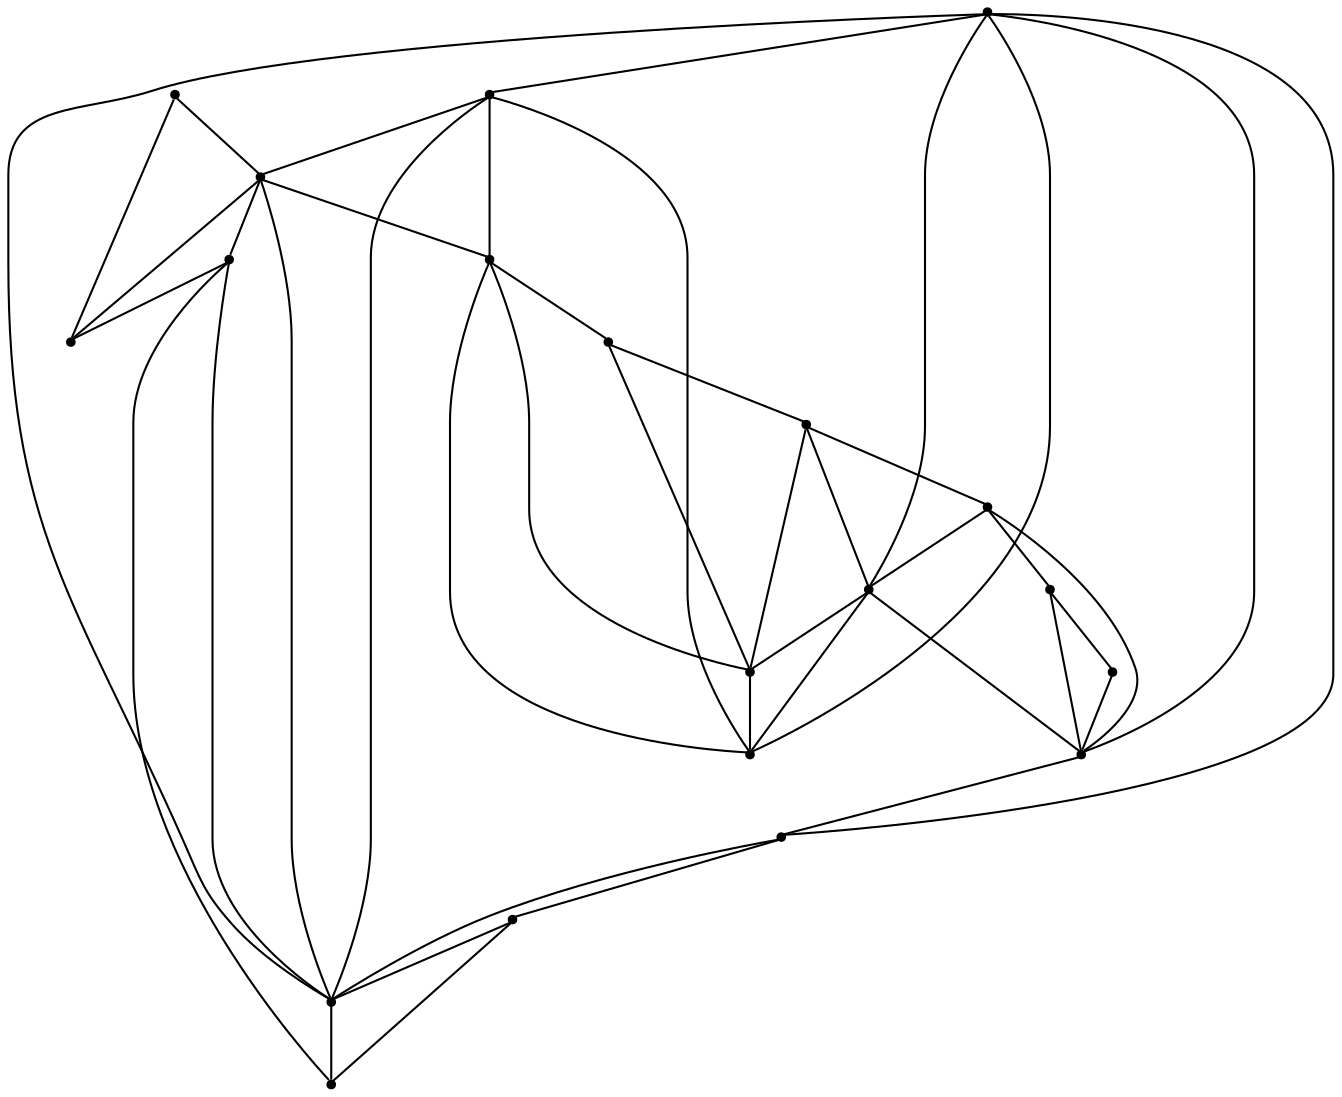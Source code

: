 graph {
  node [shape=point,comment="{\"directed\":false,\"doi\":\"10.1007/978-3-642-18469-7_12\",\"figure\":\"4 (1)\"}"]

  v0 [pos="898.2047753814143,894.9485784585125"]
  v1 [pos="815.7273286737621,875.3047588592334"]
  v2 [pos="804.2460258580016,985.0910069624481"]
  v3 [pos="799.9779104543859,786.4760833712396"]
  v4 [pos="774.7184874902186,758.5820773306617"]
  v5 [pos="770.5233725211352,890.4947648101863"]
  v6 [pos="741.9581068239328,722.4012738058922"]
  v7 [pos="732.9507217630562,982.6906706235476"]
  v8 [pos="715.0630064398665,761.9564136639203"]
  v9 [pos="702.1492629772699,812.7614609140603"]
  v10 [pos="690.269663173098,867.2639214513072"]
  v11 [pos="686.3653886800561,981.121769002121"]
  v12 [pos="651.0028901059345,710.1429968689514"]
  v13 [pos="665.4262106518562,637.885674856919"]
  v14 [pos="631.434621741618,840.5356981325995"]
  v15 [pos="595.4976802188374,748.5710475693306"]
  v16 [pos="945.3530501460945,947.0172710358412"]
  v17 [pos="873.2706330634262,987.4173581543129"]
  v18 [pos="548.8237412477691,629.122711255588"]
  v19 [pos="596.2264278558738,561.4691603246256"]

  v18 -- v19 [id="-2",pos="548.8237412477691,629.122711255588 596.2264278558738,561.4691603246256 596.2264278558738,561.4691603246256 596.2264278558738,561.4691603246256"]
  v18 -- v13 [id="-3",pos="548.8237412477691,629.122711255588 665.4262106518562,637.885674856919 665.4262106518562,637.885674856919 665.4262106518562,637.885674856919"]
  v15 -- v13 [id="-5",pos="595.4976802188374,748.5710475693306 665.4262106518562,637.885674856919 665.4262106518562,637.885674856919 665.4262106518562,637.885674856919"]
  v19 -- v13 [id="-7",pos="596.2264278558738,561.4691603246256 665.4262106518562,637.885674856919 665.4262106518562,637.885674856919 665.4262106518562,637.885674856919"]
  v13 -- v6 [id="-20",pos="665.4262106518562,637.885674856919 741.9581068239328,722.4012738058922 741.9581068239328,722.4012738058922 741.9581068239328,722.4012738058922"]
  v11 -- v14 [id="-23",pos="686.3653886800561,981.121769002121 631.434621741618,840.5356981325995 631.434621741618,840.5356981325995 631.434621741618,840.5356981325995"]
  v14 -- v15 [id="-24",pos="631.434621741618,840.5356981325995 595.4976802188374,748.5710475693306 595.4976802188374,748.5710475693306 595.4976802188374,748.5710475693306"]
  v15 -- v18 [id="-25",pos="595.4976802188374,748.5710475693306 548.8237412477691,629.122711255588 548.8237412477691,629.122711255588 548.8237412477691,629.122711255588"]
  v7 -- v11 [id="-54",pos="732.9507217630562,982.6906706235476 686.3653886800561,981.121769002121 686.3653886800561,981.121769002121 686.3653886800561,981.121769002121"]
  v6 -- v4 [id="-61",pos="741.9581068239328,722.4012738058922 774.7184874902186,758.5820773306617 774.7184874902186,758.5820773306617 774.7184874902186,758.5820773306617"]
  v4 -- v3 [id="-62",pos="774.7184874902186,758.5820773306617 799.9779104543859,786.4760833712396 799.9779104543859,786.4760833712396 799.9779104543859,786.4760833712396"]
  v3 -- v0 [id="-63",pos="799.9779104543859,786.4760833712396 898.2047753814143,894.9485784585125 898.2047753814143,894.9485784585125 898.2047753814143,894.9485784585125"]
  v0 -- v16 [id="-64",pos="898.2047753814143,894.9485784585125 945.3530501460945,947.0172710358412 945.3530501460945,947.0172710358412 945.3530501460945,947.0172710358412"]
  v2 -- v0 [id="-80",pos="804.2460258580016,985.0910069624481 898.2047753814143,894.9485784585125 898.2047753814143,894.9485784585125 898.2047753814143,894.9485784585125"]
  v2 -- v7 [id="-81",pos="804.2460258580016,985.0910069624481 732.9507217630562,982.6906706235476 732.9507217630562,982.6906706235476 732.9507217630562,982.6906706235476"]
  v2 -- v16 [id="-82",pos="804.2460258580016,985.0910069624481 945.3530501460945,947.0172710358412 945.3530501460945,947.0172710358412 945.3530501460945,947.0172710358412"]
  v17 -- v16 [id="-93",pos="873.2706330634262,987.4173581543129 945.3530501460945,947.0172710358412 945.3530501460945,947.0172710358412 945.3530501460945,947.0172710358412"]
  v17 -- v2 [id="-94",pos="873.2706330634262,987.4173581543129 804.2460258580016,985.0910069624481 804.2460258580016,985.0910069624481 804.2460258580016,985.0910069624481"]
  v15 -- v12 [id="-99",pos="595.4976802188374,748.5710475693306 604.4780221899986,745.2538295500601 613.4562643447817,741.9366751192271 618.9524382677829,737.4692694423843 624.4486758215835,733.0019273539791 626.4669811455586,727.3801371826889 631.2334370618337,722.6335782652037 635.995693345353,717.8869557592809 643.5019005884163,714.0155645071632 651.0028901059345,710.1429968689514"]
  v14 -- v10 [id="-102",pos="631.434621741618,840.5356981325995 638.7563155743218,844.7989213366168 646.0748755901584,849.0579477037589 652.3967227652766,850.8123526944939 658.7186335711943,852.5668212736665 664.0396955344371,851.8125352279942 670.1864307497968,854.1379007990776 676.3331659651567,856.4632663701609 683.3013747998777,861.8641503095622 690.269663173098,867.2639214513072"]
  v0 -- v1 [id="-103",pos="898.2047753814143,894.9485784585125 887.2321689909041,892.1315470886483 876.2522927815705,889.3102552934714 866.2982086882496,889.2518811078427 856.3441882257279,889.1893736737762 847.4118238772622,891.8939806861334 839.1550277252923,890.0270241610164 830.8981679425228,888.164200884337 823.3127403542926,881.7340109070586 815.7273286737621,875.3047588592334"]
  v12 -- v10 [id="-107",pos="651.0028901059345,710.1429968689514 652.2591529771234,728.4553540724439 653.5101981227672,746.76659847828 656.925517646051,761.0730430901149 660.3367011673785,775.375354453512 665.9204310702589,785.6728024344704 668.0638981765178,796.7662504761038 670.2115012847332,807.855501680862 668.9187779655277,819.740752946295 672.0504950161941,831.626004211728 675.1780760649038,843.5070586402858 682.7301611142847,855.3881130688435 690.269663173098,867.2639214513072"]
  v14 -- v12 [id="-108",pos="631.434621741618,840.5356981325995 636.4168656061238,829.4131265865892 641.3959756537625,818.2904914521415 641.4001752865184,803.9548597474923 641.4001752865184,789.6192916312805 636.4210652388797,772.0664665195545 637.1925250499668,755.8971986310403 637.963984861054,739.7279943309635 644.4860145308671,724.9380868287858 651.0028901059345,710.1429968689514"]
  v12 -- v13 [id="-109",pos="651.0028901059345,710.1429968689514 655.4826892712241,701.9385941026555 659.9572070801693,693.7331421271408 661.0872900762851,687.0987696770372 662.217373072401,680.464333638496 660.0072208884433,675.4052375506786 660.1740608442888,667.4622786451805 660.3408371693349,659.5235165765574 662.8846056341843,648.7050885271289 665.4262106518562,637.885674856919"]
  v13 -- v8 [id="-111",pos="665.4262106518562,637.885674856919 672.7802766537195,657.864939361141 680.1321792084055,677.8430910677066 686.2247009827355,688.7240265512016 692.3130867551089,699.6048984462592 697.1420281163269,701.388554118246 701.7417077075559,712.0777068742291 706.3371240352295,722.7669232186496 710.6990789601584,742.3617638239411 715.0630064398665,761.9564136639203"]
  v1 -- v3 [id="-115",pos="815.7273286737621,875.3047588592334 825.4645430952638,870.453040563226 835.1933741589537,865.5981269482339 834.5553481340633,855.9632704860671 833.9173221091729,846.3242171870249 822.9041033609899,831.905221040808 815.4145673873512,819.5282403881566 807.9208954117561,807.1513233239427 803.9509698415045,796.8162945764195 799.9779104543859,786.4760833712396"]
  v12 -- v9 [id="-116",pos="651.0028901059345,710.1429968689514 658.2724544062864,716.6785210929552 665.5326013483374,723.212868930865 670.9537545589276,735.5648593275773 676.3791074022736,747.9167861358521 679.9612032506036,766.0863555029293 684.8527573183632,779.926060983485 689.7484473880792,793.7616332156028 695.9493960444688,803.2631447243239 702.1492629772699,812.7614609140603"]
  v10 -- v9 [id="-119",pos="690.269663173098,867.2639214513072 693.5724039046657,860.8097904273086 696.866824909221,854.3546101940912 696.4122464788014,848.0452382480704 695.9577316791812,841.7359298904871 691.7542810753854,835.5766266569758 692.087897356277,829.7256637569213 692.4173140044128,823.870567608429 697.2838611680354,818.315545296518 702.1492629772699,812.7614609140603"]
  v10 -- v7 [id="-121",pos="690.269663173098,867.2639214513072 695.2404216783245,877.2499450595899 700.2028604565386,887.2348558702162 701.428835067246,896.2988153404723 702.6548733087528,905.366908059166 700.1403113807964,913.5181826859274 702.479697718195,925.7035077879417 704.8191476863929,937.8887693015186 712.0084099179893,954.108017701911 717.8966131956679,964.2804508147366 723.7848164733465,974.4487506791244 728.3718971663079,978.5702988443829 732.9507217630562,982.6906706235476"]
  v8 -- v12 [id="-122",pos="715.0630064398665,761.9564136639203 708.0343483457813,760.3187570444426 701.0077264372745,758.6768399996521 694.4898327694178,749.3628507931303 687.9720027323606,740.0447283381709 681.962837305154,723.0545337214801 674.8027816104504,715.2365896841147 667.6385262829912,707.4228424836245 659.3233170572354,708.785542699335 651.0028901059345,710.1429968689514"]
  v9 -- v8 [id="-126",pos="702.1492629772699,812.7614609140603 705.9492943133081,808.1097282540029 709.7483075565569,803.4589971118362 709.5481250618622,797.7747630949171 709.352142199923,792.0904654895605 705.1611632327962,785.3727285978891 705.4155591685209,779.2342823718791 705.6698914734463,773.0916393089938 710.3654626792668,767.5240900748945 715.0630064398665,761.9564136639203"]
  v9 -- v5 [id="-128",pos="702.1492629772699,812.7614609140603 708.784937254688,814.1606767900074 715.4195934393167,815.5608941838452 722.6838763833241,826.3751253963986 729.9482229581309,837.1893566089519 737.8463959250723,857.4217348886585 745.923880484528,869.6778975100524 754.001428674783,881.9339965430087 762.2623608287096,886.2138799176521 770.5233725211352,890.4947648101863"]
  v8 -- v6 [id="-134",pos="715.0630064398665,761.9564136639203 719.5021455243838,757.4599480711382 723.9391847925231,752.959285641481 725.7198290809976,748.2293233061843 727.5004097386726,743.499424559325 726.6247226782815,738.5361562468262 728.889088303269,734.1937654381163 731.1534539282565,729.8513746294065 736.5537362366662,726.1257916644853 741.9581068239328,722.4012738058922"]
  v9 -- v7 [id="-136",pos="702.1492629772699,812.7614609140603 703.9517962607141,825.1666271416353 705.7532478205698,837.5727312986635 711.7290070781276,850.6832045779234 717.7089659684412,863.7936142687457 727.8631689256578,877.6083294933624 731.5745625582281,890.1186550994596 735.2859561907984,902.6247838686816 732.5587401314783,913.822453359384 731.7163319791372,929.0373859778383 730.8739874575954,944.2481217594175 731.9165144738321,963.4719874203108 732.9507217630562,982.6906706235476"]
  v8 -- v1 [id="-137",pos="715.0630064398665,761.9564136639203 723.6013052480763,766.4114195954497 732.1333682379516,770.8662983501042 744.4935873771692,786.4270884801427 756.8537428855876,801.9920754470567 773.0337825394353,828.6588405409169 785.5441067342745,845.3239710650872 798.0544309291136,861.9891651776951 806.8909036629876,868.6485278837378 815.7273286737621,875.3047588592334"]
  v8 -- v5 [id="-138",pos="715.0630064398665,761.9564136639203 719.1976721495857,774.5210437956459 723.3302380429269,787.0855467504966 731.2659531814735,798.912423830301 739.2058679527759,810.7393009101053 750.9447323365277,821.8368822001764 758.121459300656,836.9768440508136 765.3023858975401,852.1167423130133 767.9129030708874,871.3072876326546 770.5233725211352,890.4947648101863"]
  v6 -- v1 [id="-142",pos="741.9581068239328,722.4012738058922 741.9831614511693,733.0061241908543 742.0040323533499,743.6077792568318 751.7787412233572,762.1399298945569 761.5576497261204,780.6678836954065 781.086260194754,807.1220726426909 793.3713949907612,827.3044704105195 805.6565297867685,847.4868681783479 810.694052908193,861.3974111782829 815.7273286737621,875.3047588592334"]
  v7 -- v5 [id="-144",pos="732.9507217630562,982.6906706235476 743.9639882343386,970.6647935285745 754.973070980565,958.6378672243826 759.1723855824043,947.8736801121449 763.3675005514878,937.1094294114697 760.748647743428,927.6079179027487 761.5076359178464,918.2522782696618 762.2624244595089,908.9007718850128 766.3949903528501,899.6992706244355 770.5233725211352,890.4947648101863"]
  v5 -- v2 [id="-150",pos="770.5233725211352,890.4947648101863 776.1822344903256,903.9916809212673 781.8369127344599,917.4854653018012 783.0337444390739,930.4417366201139 784.2305761436878,943.3979443499892 780.9653616760254,955.8165754292056 783.7593264438435,964.8388844728966 786.5491552097052,973.8569966797122 795.3980995802481,979.4745264256896 804.2460258580016,985.0910069624481"]
  v4 -- v1 [id="-152",pos="774.7184874902186,758.5820773306617 777.8377169965163,770.4496033191406 780.9569624105137,782.31813082551 789.1929512911025,798.3581870090162 797.4247405389356,814.3982431925224 810.7774092553165,834.6056312162899 816.0525934122417,848.1286662780757 821.3277775691669,861.6474409145486 818.5296767993922,868.4777293406021 815.7273286737621,875.3047588592334"]
  v5 -- v1 [id="-153",pos="770.5233725211352,890.4947648101863 778.0504347586793,892.1939273458397 785.5775129039231,893.8858884909458 793.11286305308,891.3563404470372 800.6440772002804,888.8225955662533 808.1878266149489,882.0673414964546 815.7273286737621,875.3047588592334"]
  v2 -- v1 [id="-156",pos="804.2460258580016,985.0910069624481 801.1945472452916,977.1366975208555 798.1461865417486,969.181211693169 800.8609309643999,957.7835565665165 803.5756753870512,946.385901439864 812.0535249358966,931.5418801773704 815.4938513633175,917.2187753949095 818.9341777907383,902.8998038608863 817.3328450947782,889.1059456437711 815.7273286737621,875.3047588592334"]
  v10 -- v11 [id="-160",pos="690.269663173098,867.2639214513072 683.7517535975414,877.2040977961494 677.2297239277283,887.1431613433355 678.7142941069163,900.8661820410713 680.1988642861043,914.589202738807 689.6858346815376,932.0961805870927 692.296351854885,946.1025513623463 694.9068053974329,960.1089857260374 690.6366060851391,970.6190098535716 686.3653886800561,981.121769002121"]
}